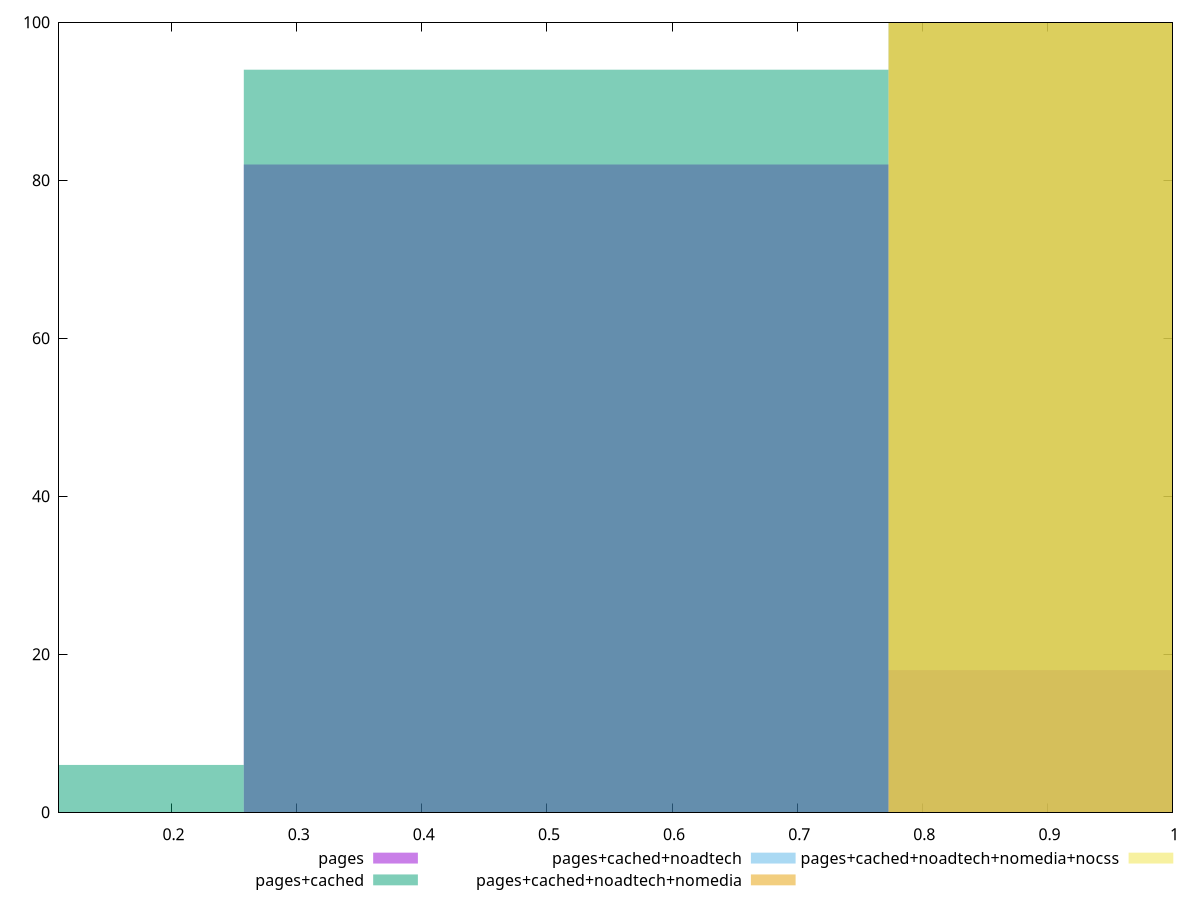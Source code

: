 reset

$pages <<EOF
0.5154045969265743 82
1.0308091938531485 18
EOF

$pagesCached <<EOF
0.5154045969265743 94
0 6
EOF

$pagesCachedNoadtech <<EOF
1.0308091938531485 100
EOF

$pagesCachedNoadtechNomedia <<EOF
1.0308091938531485 100
EOF

$pagesCachedNoadtechNomediaNocss <<EOF
1.0308091938531485 100
EOF

set key outside below
set boxwidth 0.5154045969265743
set xrange [0.11:1]
set yrange [0:100]
set trange [0:100]
set style fill transparent solid 0.5 noborder
set terminal svg size 640, 530 enhanced background rgb 'white'
set output "report_00025_2021-02-22T21:38:55.199Z/total-blocking-time/comparison/histogram/all_score.svg"

plot $pages title "pages" with boxes, \
     $pagesCached title "pages+cached" with boxes, \
     $pagesCachedNoadtech title "pages+cached+noadtech" with boxes, \
     $pagesCachedNoadtechNomedia title "pages+cached+noadtech+nomedia" with boxes, \
     $pagesCachedNoadtechNomediaNocss title "pages+cached+noadtech+nomedia+nocss" with boxes

reset
